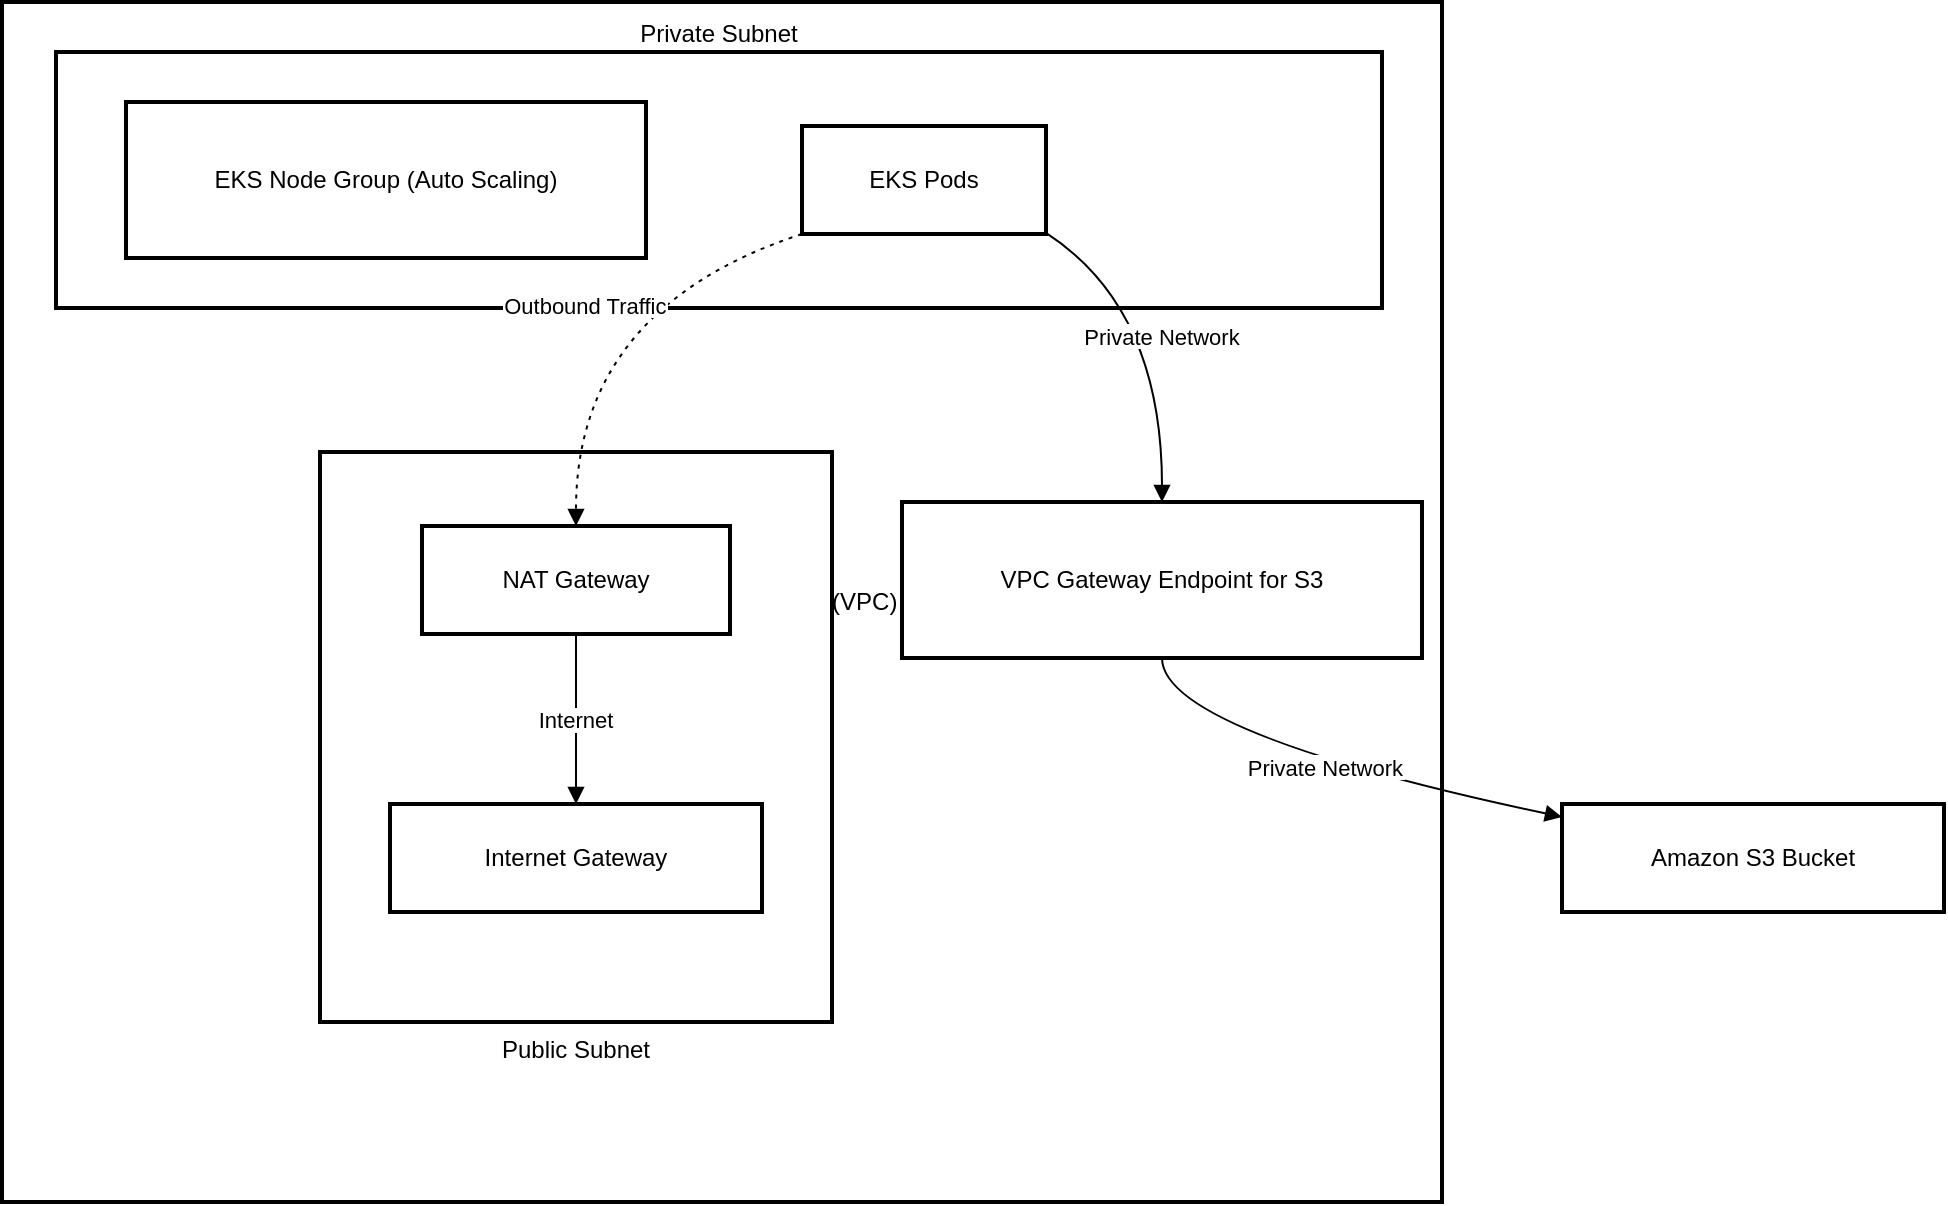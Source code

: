 <mxfile version="26.2.4">
  <diagram name="Page-1" id="YjhRPU8jZfClRCUj_fMj">
    <mxGraphModel dx="1392" dy="832" grid="1" gridSize="10" guides="1" tooltips="1" connect="1" arrows="1" fold="1" page="1" pageScale="1" pageWidth="1100" pageHeight="850" math="0" shadow="0">
      <root>
        <mxCell id="0" />
        <mxCell id="1" parent="0" />
        <mxCell id="ZttYnQM5zLu4vW2uQyu7-1" value="AWS Virtual Private Cloud (VPC)" style="whiteSpace=wrap;strokeWidth=2;" vertex="1" parent="1">
          <mxGeometry x="20" y="63" width="720" height="600" as="geometry" />
        </mxCell>
        <mxCell id="ZttYnQM5zLu4vW2uQyu7-2" value="Private Subnet" style="whiteSpace=wrap;strokeWidth=2;labelPosition=center;verticalLabelPosition=top;align=center;verticalAlign=bottom;" vertex="1" parent="1">
          <mxGeometry x="47" y="88" width="663" height="128" as="geometry" />
        </mxCell>
        <mxCell id="ZttYnQM5zLu4vW2uQyu7-3" value="Public Subnet" style="whiteSpace=wrap;strokeWidth=2;labelPosition=center;verticalLabelPosition=bottom;align=center;verticalAlign=top;" vertex="1" parent="1">
          <mxGeometry x="179" y="288" width="256" height="285" as="geometry" />
        </mxCell>
        <mxCell id="ZttYnQM5zLu4vW2uQyu7-4" value="Internet Gateway" style="whiteSpace=wrap;strokeWidth=2;" vertex="1" parent="1">
          <mxGeometry x="214" y="464" width="186" height="54" as="geometry" />
        </mxCell>
        <mxCell id="ZttYnQM5zLu4vW2uQyu7-5" value="NAT Gateway" style="whiteSpace=wrap;strokeWidth=2;" vertex="1" parent="1">
          <mxGeometry x="230" y="325" width="154" height="54" as="geometry" />
        </mxCell>
        <mxCell id="ZttYnQM5zLu4vW2uQyu7-6" value="EKS Node Group (Auto Scaling)" style="whiteSpace=wrap;strokeWidth=2;" vertex="1" parent="1">
          <mxGeometry x="82" y="113" width="260" height="78" as="geometry" />
        </mxCell>
        <mxCell id="ZttYnQM5zLu4vW2uQyu7-7" value="EKS Pods" style="whiteSpace=wrap;strokeWidth=2;" vertex="1" parent="1">
          <mxGeometry x="420" y="125" width="122" height="54" as="geometry" />
        </mxCell>
        <mxCell id="ZttYnQM5zLu4vW2uQyu7-8" value="VPC Gateway Endpoint for S3" style="whiteSpace=wrap;strokeWidth=2;" vertex="1" parent="1">
          <mxGeometry x="470" y="313" width="260" height="78" as="geometry" />
        </mxCell>
        <mxCell id="ZttYnQM5zLu4vW2uQyu7-9" value="Amazon S3 Bucket" style="whiteSpace=wrap;strokeWidth=2;" vertex="1" parent="1">
          <mxGeometry x="800" y="464" width="191" height="54" as="geometry" />
        </mxCell>
        <mxCell id="ZttYnQM5zLu4vW2uQyu7-10" value="Private Network" style="curved=1;startArrow=none;endArrow=block;exitX=1.01;exitY=1;entryX=0.5;entryY=0.01;rounded=0;" edge="1" parent="1" source="ZttYnQM5zLu4vW2uQyu7-7" target="ZttYnQM5zLu4vW2uQyu7-8">
          <mxGeometry relative="1" as="geometry">
            <Array as="points">
              <mxPoint x="600" y="216" />
            </Array>
          </mxGeometry>
        </mxCell>
        <mxCell id="ZttYnQM5zLu4vW2uQyu7-11" value="Private Network" style="curved=1;startArrow=none;endArrow=block;exitX=0.5;exitY=1.01;entryX=0;entryY=0.12;rounded=0;" edge="1" parent="1" source="ZttYnQM5zLu4vW2uQyu7-8" target="ZttYnQM5zLu4vW2uQyu7-9">
          <mxGeometry relative="1" as="geometry">
            <Array as="points">
              <mxPoint x="600" y="428" />
            </Array>
          </mxGeometry>
        </mxCell>
        <mxCell id="ZttYnQM5zLu4vW2uQyu7-12" value="Outbound Traffic" style="curved=1;dashed=1;dashPattern=2 3;startArrow=none;endArrow=block;exitX=0;exitY=1;entryX=0.5;entryY=0.01;rounded=0;" edge="1" parent="1" source="ZttYnQM5zLu4vW2uQyu7-7" target="ZttYnQM5zLu4vW2uQyu7-5">
          <mxGeometry relative="1" as="geometry">
            <Array as="points">
              <mxPoint x="307" y="216" />
            </Array>
          </mxGeometry>
        </mxCell>
        <mxCell id="ZttYnQM5zLu4vW2uQyu7-13" value="Internet" style="curved=1;startArrow=none;endArrow=block;exitX=0.5;exitY=1.01;entryX=0.5;entryY=0;rounded=0;" edge="1" parent="1" source="ZttYnQM5zLu4vW2uQyu7-5" target="ZttYnQM5zLu4vW2uQyu7-4">
          <mxGeometry relative="1" as="geometry">
            <Array as="points" />
          </mxGeometry>
        </mxCell>
      </root>
    </mxGraphModel>
  </diagram>
</mxfile>
